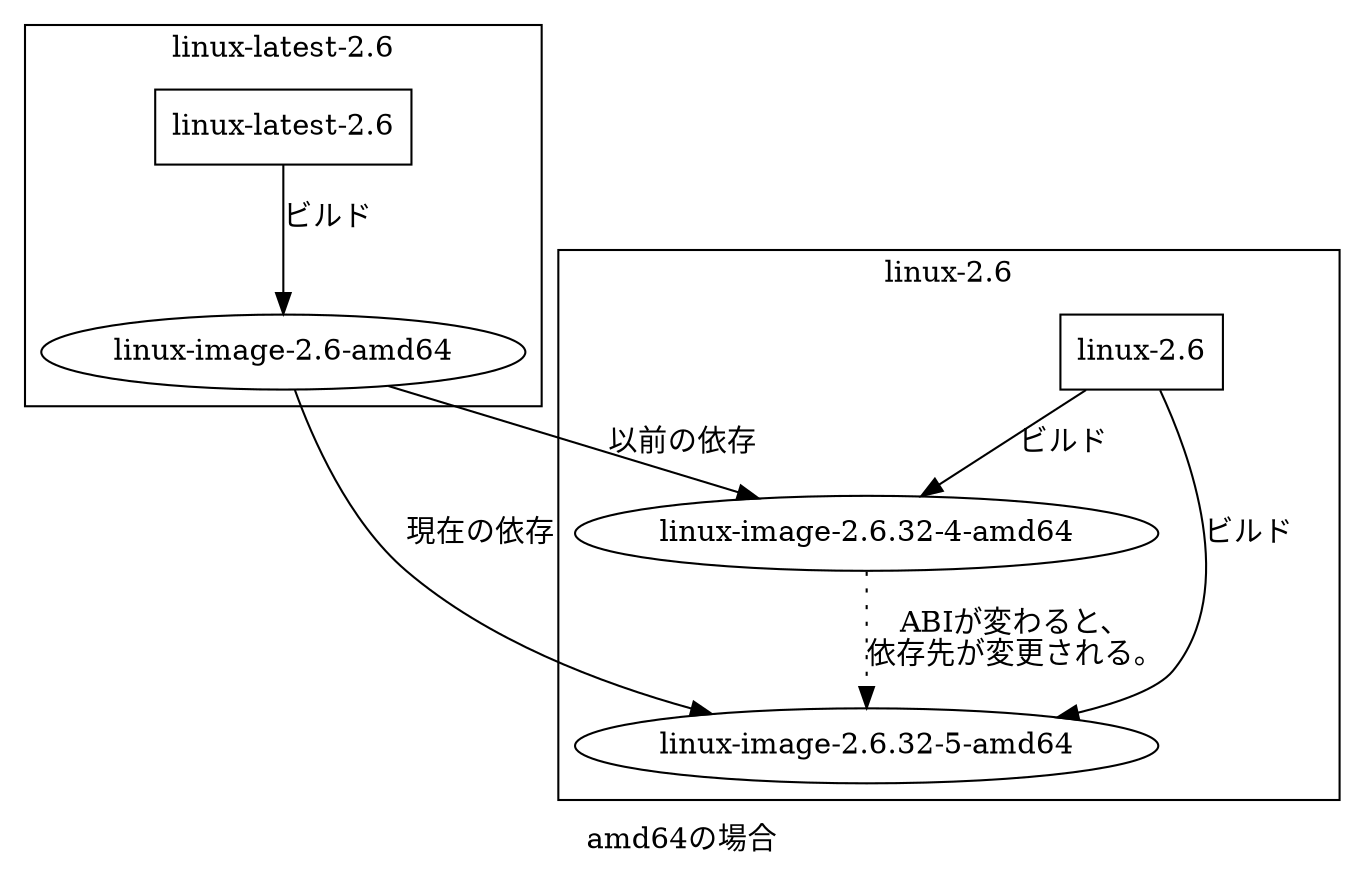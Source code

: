 # dot -Tps:cairo < linux-latest-2.6.dot > linux-latest-2.6.eps
digraph base {

graph [label = "amd64の場合"];

L0 [shape = box, label="linux-latest-2.6"];
L10 [shape = box, label="linux-2.6"];
L1 [label="linux-image-2.6-amd64"];
L2 [label="linux-image-2.6.32-4-amd64"];
L3 [label="linux-image-2.6.32-5-amd64"];

subgraph cluster_latest {
    label ="linux-latest-2.6";
    L0 -> L1 [label="ビルド"];
}

subgraph cluster_source {
    label ="linux-2.6";
    L10 -> L2 [label="ビルド"];
    L10 -> L3 [label="ビルド"];
}

L1 -> L3 [label="現在の依存"];
L1 -> L2 [label="以前の依存"];
L2 -> L3 [style = dotted, label="ABIが変わると、\n依存先が変更される。"];
}

